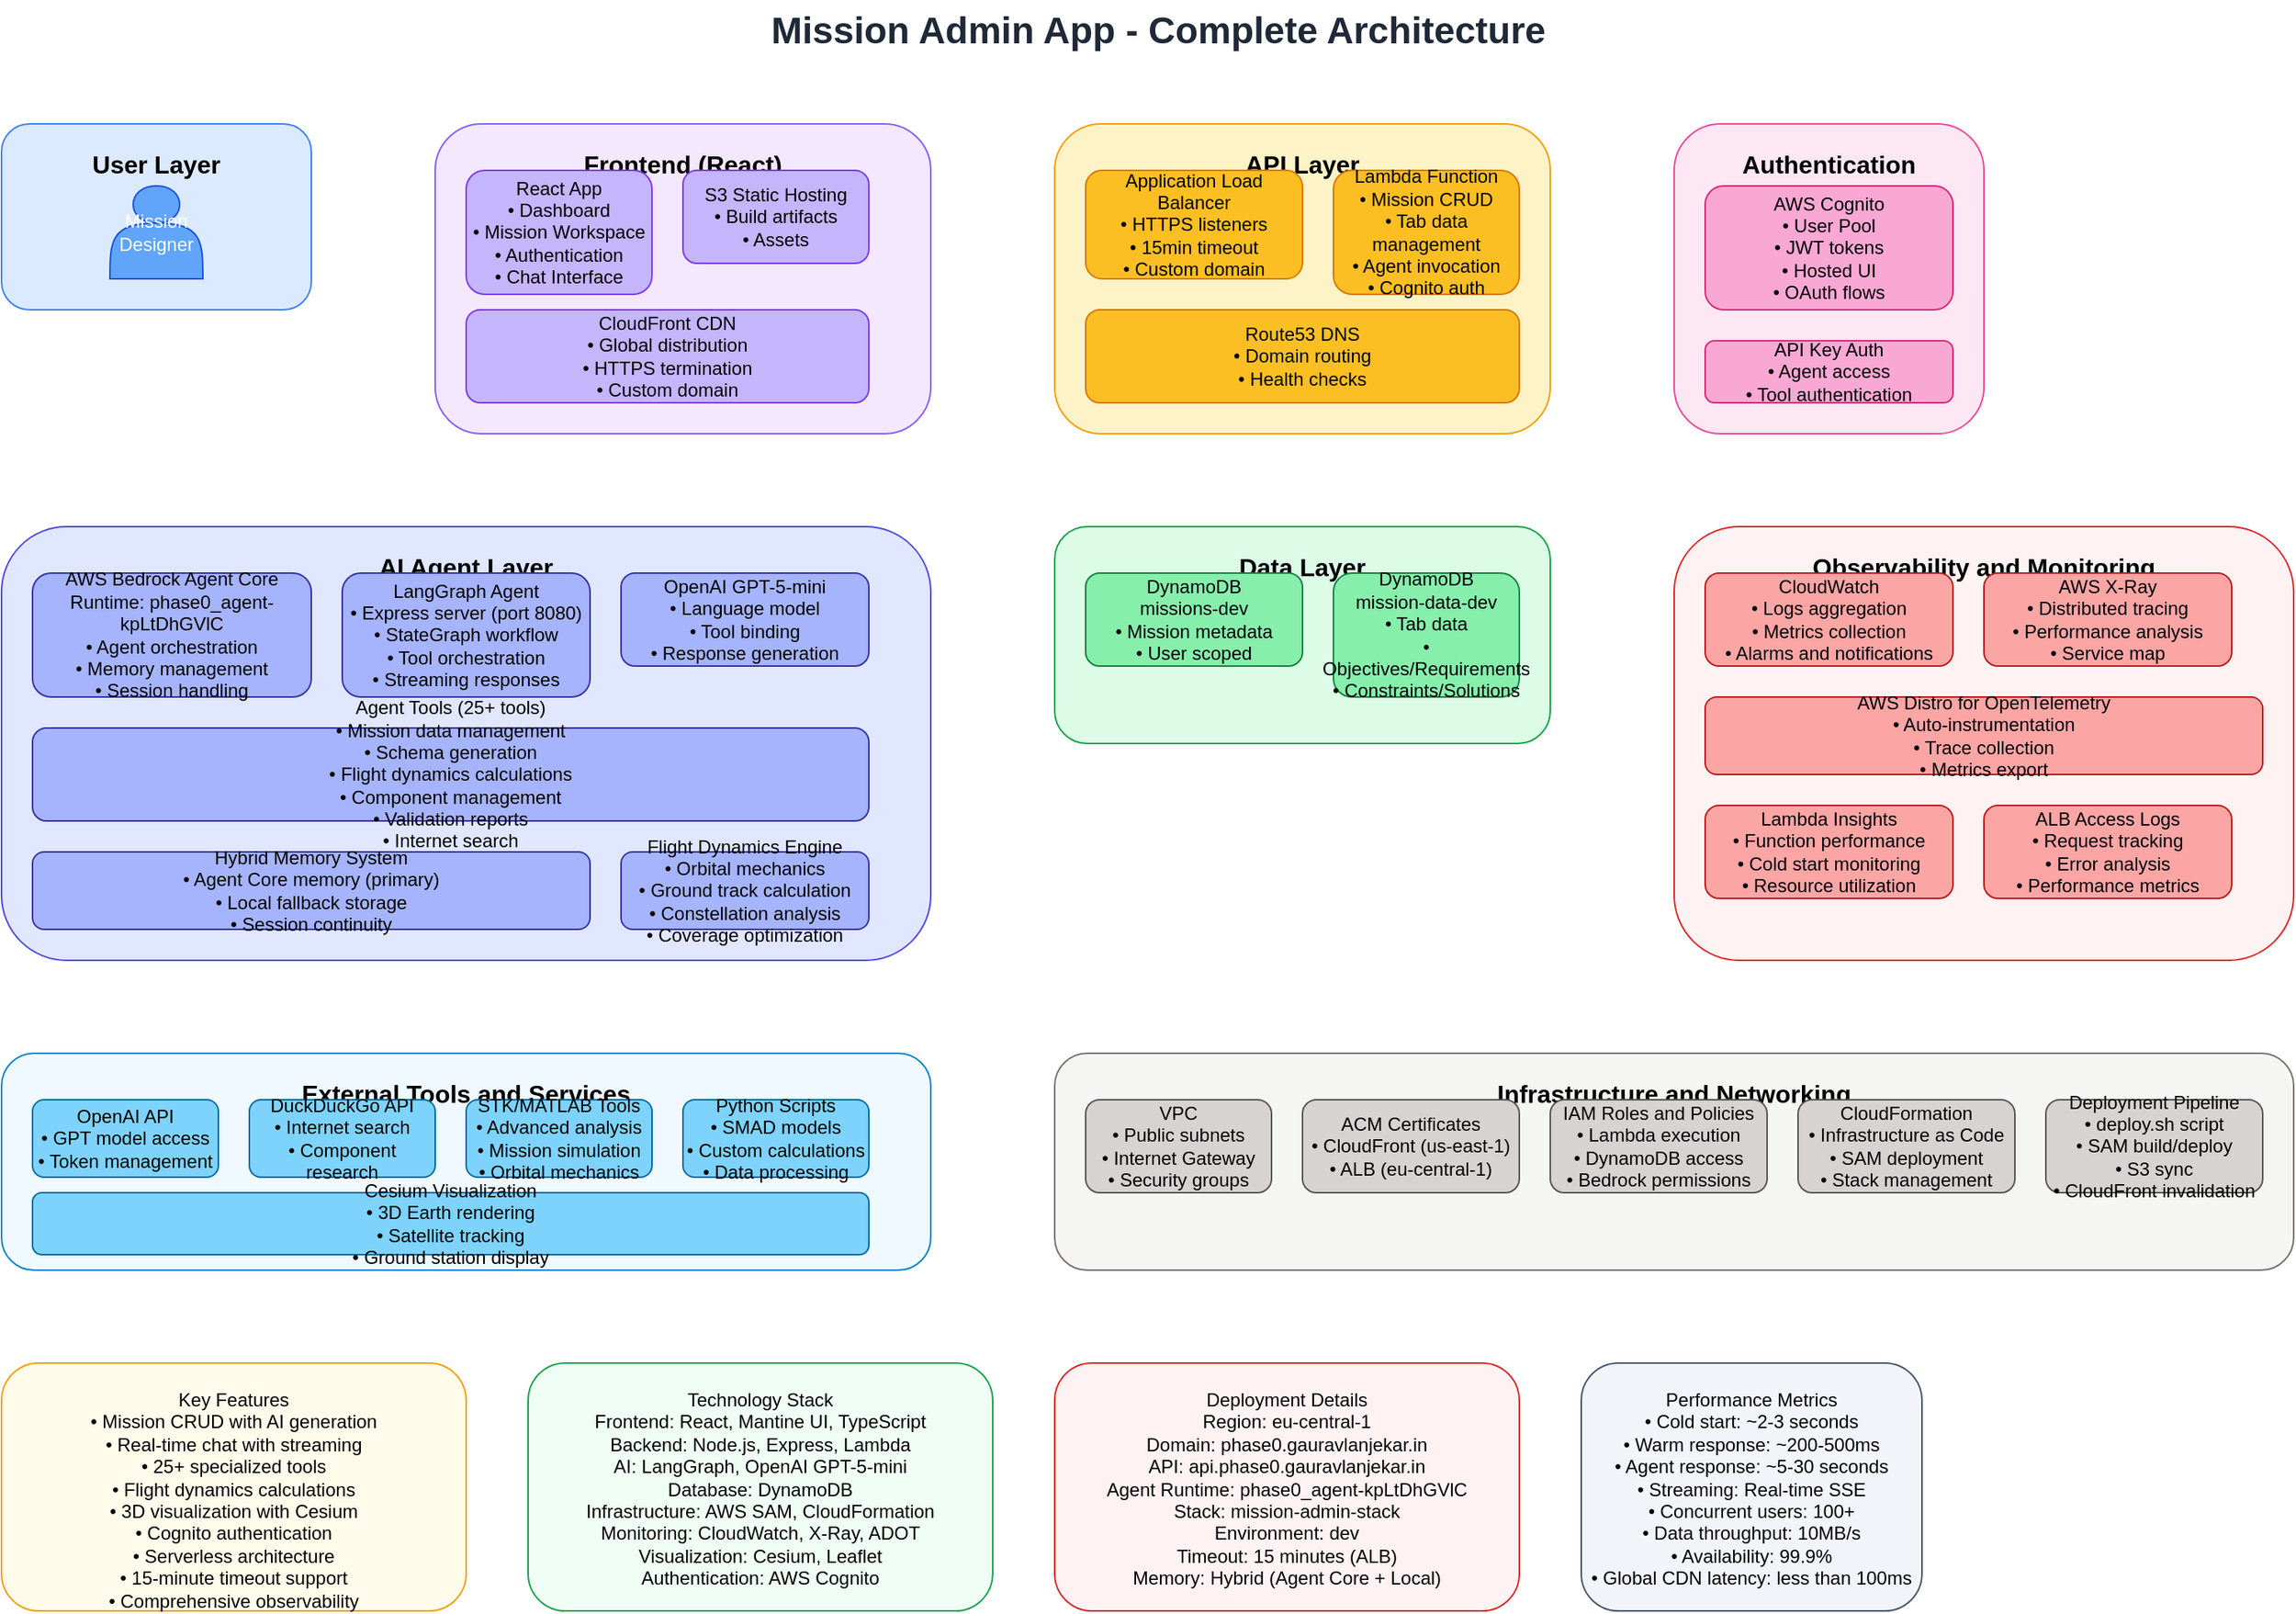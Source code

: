 <mxfile version="24.7.17">
  <diagram name="Mission Admin Architecture" id="mission-admin-arch">
    <mxGraphModel dx="2074" dy="1181" grid="1" gridSize="10" guides="1" tooltips="1" connect="1" arrows="1" fold="1" page="1" pageScale="1" pageWidth="1654" pageHeight="1169" math="0" shadow="0">
      <root>
        <mxCell id="0" />
        <mxCell id="1" parent="0" />
        
        <mxCell id="title" value="Mission Admin App - Complete Architecture" style="text;html=1;strokeColor=none;fillColor=none;align=center;verticalAlign=middle;whiteSpace=wrap;rounded=0;fontSize=24;fontStyle=1;fontColor=#1f2937;" vertex="1" parent="1">
          <mxGeometry x="527" y="20" width="600" height="40" as="geometry" />
        </mxCell>
        
        <mxCell id="user-layer" value="User Layer" style="rounded=1;whiteSpace=wrap;html=1;fillColor=#dbeafe;strokeColor=#3b82f6;fontSize=16;fontStyle=1;verticalAlign=top;spacingTop=10;" vertex="1" parent="1">
          <mxGeometry x="80" y="100" width="200" height="120" as="geometry" />
        </mxCell>
        
        <mxCell id="user" value="Mission Designer" style="shape=actor;whiteSpace=wrap;html=1;fillColor=#60a5fa;strokeColor=#1d4ed8;fontColor=white;" vertex="1" parent="1">
          <mxGeometry x="150" y="140" width="60" height="60" as="geometry" />
        </mxCell>
        
        <mxCell id="ui-layer" value="Frontend (React)" style="rounded=1;whiteSpace=wrap;html=1;fillColor=#f3e8ff;strokeColor=#8b5cf6;fontSize=16;fontStyle=1;verticalAlign=top;spacingTop=10;" vertex="1" parent="1">
          <mxGeometry x="360" y="100" width="320" height="200" as="geometry" />
        </mxCell>
        
        <mxCell id="react-app" value="React App&#10;• Dashboard&#10;• Mission Workspace&#10;• Authentication&#10;• Chat Interface" style="rounded=1;whiteSpace=wrap;html=1;fillColor=#c4b5fd;strokeColor=#7c3aed;fontSize=12;" vertex="1" parent="1">
          <mxGeometry x="380" y="130" width="120" height="80" as="geometry" />
        </mxCell>
        
        <mxCell id="s3-hosting" value="S3 Static Hosting&#10;• Build artifacts&#10;• Assets" style="rounded=1;whiteSpace=wrap;html=1;fillColor=#c4b5fd;strokeColor=#7c3aed;fontSize=12;" vertex="1" parent="1">
          <mxGeometry x="520" y="130" width="120" height="60" as="geometry" />
        </mxCell>
        
        <mxCell id="cloudfront" value="CloudFront CDN&#10;• Global distribution&#10;• HTTPS termination&#10;• Custom domain" style="rounded=1;whiteSpace=wrap;html=1;fillColor=#c4b5fd;strokeColor=#7c3aed;fontSize=12;" vertex="1" parent="1">
          <mxGeometry x="380" y="220" width="260" height="60" as="geometry" />
        </mxCell>
        
        <mxCell id="api-layer" value="API Layer" style="rounded=1;whiteSpace=wrap;html=1;fillColor=#fef3c7;strokeColor=#f59e0b;fontSize=16;fontStyle=1;verticalAlign=top;spacingTop=10;" vertex="1" parent="1">
          <mxGeometry x="760" y="100" width="320" height="200" as="geometry" />
        </mxCell>
        
        <mxCell id="alb" value="Application Load Balancer&#10;• HTTPS listeners&#10;• 15min timeout&#10;• Custom domain" style="rounded=1;whiteSpace=wrap;html=1;fillColor=#fbbf24;strokeColor=#d97706;fontSize=12;" vertex="1" parent="1">
          <mxGeometry x="780" y="130" width="140" height="70" as="geometry" />
        </mxCell>
        
        <mxCell id="lambda-api" value="Lambda Function&#10;• Mission CRUD&#10;• Tab data management&#10;• Agent invocation&#10;• Cognito auth" style="rounded=1;whiteSpace=wrap;html=1;fillColor=#fbbf24;strokeColor=#d97706;fontSize=12;" vertex="1" parent="1">
          <mxGeometry x="940" y="130" width="120" height="80" as="geometry" />
        </mxCell>
        
        <mxCell id="route53" value="Route53 DNS&#10;• Domain routing&#10;• Health checks" style="rounded=1;whiteSpace=wrap;html=1;fillColor=#fbbf24;strokeColor=#d97706;fontSize=12;" vertex="1" parent="1">
          <mxGeometry x="780" y="220" width="280" height="60" as="geometry" />
        </mxCell>
        
        <mxCell id="auth-layer" value="Authentication" style="rounded=1;whiteSpace=wrap;html=1;fillColor=#fce7f3;strokeColor=#ec4899;fontSize=16;fontStyle=1;verticalAlign=top;spacingTop=10;" vertex="1" parent="1">
          <mxGeometry x="1160" y="100" width="200" height="200" as="geometry" />
        </mxCell>
        
        <mxCell id="cognito" value="AWS Cognito&#10;• User Pool&#10;• JWT tokens&#10;• Hosted UI&#10;• OAuth flows" style="rounded=1;whiteSpace=wrap;html=1;fillColor=#f9a8d4;strokeColor=#db2777;fontSize=12;" vertex="1" parent="1">
          <mxGeometry x="1180" y="140" width="160" height="80" as="geometry" />
        </mxCell>
        
        <mxCell id="api-key" value="API Key Auth&#10;• Agent access&#10;• Tool authentication" style="rounded=1;whiteSpace=wrap;html=1;fillColor=#f9a8d4;strokeColor=#db2777;fontSize=12;" vertex="1" parent="1">
          <mxGeometry x="1180" y="240" width="160" height="40" as="geometry" />
        </mxCell>
        
        <mxCell id="data-layer" value="Data Layer" style="rounded=1;whiteSpace=wrap;html=1;fillColor=#dcfce7;strokeColor=#16a34a;fontSize=16;fontStyle=1;verticalAlign=top;spacingTop=10;" vertex="1" parent="1">
          <mxGeometry x="760" y="360" width="320" height="140" as="geometry" />
        </mxCell>
        
        <mxCell id="dynamodb-missions" value="DynamoDB&#10;missions-dev&#10;• Mission metadata&#10;• User scoped" style="rounded=1;whiteSpace=wrap;html=1;fillColor=#86efac;strokeColor=#15803d;fontSize=12;" vertex="1" parent="1">
          <mxGeometry x="780" y="390" width="140" height="60" as="geometry" />
        </mxCell>
        
        <mxCell id="dynamodb-data" value="DynamoDB&#10;mission-data-dev&#10;• Tab data&#10;• Objectives/Requirements&#10;• Constraints/Solutions" style="rounded=1;whiteSpace=wrap;html=1;fillColor=#86efac;strokeColor=#15803d;fontSize=12;" vertex="1" parent="1">
          <mxGeometry x="940" y="390" width="120" height="80" as="geometry" />
        </mxCell>
        
        <mxCell id="agent-layer" value="AI Agent Layer" style="rounded=1;whiteSpace=wrap;html=1;fillColor=#e0e7ff;strokeColor=#4f46e5;fontSize=16;fontStyle=1;verticalAlign=top;spacingTop=10;" vertex="1" parent="1">
          <mxGeometry x="80" y="360" width="600" height="280" as="geometry" />
        </mxCell>
        
        <mxCell id="bedrock-agent-core" value="AWS Bedrock Agent Core&#10;Runtime: phase0_agent-kpLtDhGVlC&#10;• Agent orchestration&#10;• Memory management&#10;• Session handling" style="rounded=1;whiteSpace=wrap;html=1;fillColor=#a5b4fc;strokeColor=#3730a3;fontSize=12;" vertex="1" parent="1">
          <mxGeometry x="100" y="390" width="180" height="80" as="geometry" />
        </mxCell>
        
        <mxCell id="langgraph-agent" value="LangGraph Agent&#10;• Express server (port 8080)&#10;• StateGraph workflow&#10;• Tool orchestration&#10;• Streaming responses" style="rounded=1;whiteSpace=wrap;html=1;fillColor=#a5b4fc;strokeColor=#3730a3;fontSize=12;" vertex="1" parent="1">
          <mxGeometry x="300" y="390" width="160" height="80" as="geometry" />
        </mxCell>
        
        <mxCell id="openai-model" value="OpenAI GPT-5-mini&#10;• Language model&#10;• Tool binding&#10;• Response generation" style="rounded=1;whiteSpace=wrap;html=1;fillColor=#a5b4fc;strokeColor=#3730a3;fontSize=12;" vertex="1" parent="1">
          <mxGeometry x="480" y="390" width="160" height="60" as="geometry" />
        </mxCell>
        
        <mxCell id="agent-tools" value="Agent Tools (25+ tools)&#10;• Mission data management&#10;• Schema generation&#10;• Flight dynamics calculations&#10;• Component management&#10;• Validation reports&#10;• Internet search" style="rounded=1;whiteSpace=wrap;html=1;fillColor=#a5b4fc;strokeColor=#3730a3;fontSize=12;" vertex="1" parent="1">
          <mxGeometry x="100" y="490" width="540" height="60" as="geometry" />
        </mxCell>
        
        <mxCell id="memory-system" value="Hybrid Memory System&#10;• Agent Core memory (primary)&#10;• Local fallback storage&#10;• Session continuity" style="rounded=1;whiteSpace=wrap;html=1;fillColor=#a5b4fc;strokeColor=#3730a3;fontSize=12;" vertex="1" parent="1">
          <mxGeometry x="100" y="570" width="360" height="50" as="geometry" />
        </mxCell>
        
        <mxCell id="flight-dynamics" value="Flight Dynamics Engine&#10;• Orbital mechanics&#10;• Ground track calculation&#10;• Constellation analysis&#10;• Coverage optimization" style="rounded=1;whiteSpace=wrap;html=1;fillColor=#a5b4fc;strokeColor=#3730a3;fontSize=12;" vertex="1" parent="1">
          <mxGeometry x="480" y="570" width="160" height="50" as="geometry" />
        </mxCell>
        
        <mxCell id="observability-layer" value="Observability and Monitoring" style="rounded=1;whiteSpace=wrap;html=1;fillColor=#fef2f2;strokeColor=#dc2626;fontSize=16;fontStyle=1;verticalAlign=top;spacingTop=10;" vertex="1" parent="1">
          <mxGeometry x="1160" y="360" width="400" height="280" as="geometry" />
        </mxCell>
        
        <mxCell id="cloudwatch" value="CloudWatch&#10;• Logs aggregation&#10;• Metrics collection&#10;• Alarms and notifications" style="rounded=1;whiteSpace=wrap;html=1;fillColor=#fca5a5;strokeColor=#b91c1c;fontSize=12;" vertex="1" parent="1">
          <mxGeometry x="1180" y="390" width="160" height="60" as="geometry" />
        </mxCell>
        
        <mxCell id="xray" value="AWS X-Ray&#10;• Distributed tracing&#10;• Performance analysis&#10;• Service map" style="rounded=1;whiteSpace=wrap;html=1;fillColor=#fca5a5;strokeColor=#b91c1c;fontSize=12;" vertex="1" parent="1">
          <mxGeometry x="1360" y="390" width="160" height="60" as="geometry" />
        </mxCell>
        
        <mxCell id="adot" value="AWS Distro for OpenTelemetry&#10;• Auto-instrumentation&#10;• Trace collection&#10;• Metrics export" style="rounded=1;whiteSpace=wrap;html=1;fillColor=#fca5a5;strokeColor=#b91c1c;fontSize=12;" vertex="1" parent="1">
          <mxGeometry x="1180" y="470" width="360" height="50" as="geometry" />
        </mxCell>
        
        <mxCell id="lambda-insights" value="Lambda Insights&#10;• Function performance&#10;• Cold start monitoring&#10;• Resource utilization" style="rounded=1;whiteSpace=wrap;html=1;fillColor=#fca5a5;strokeColor=#b91c1c;fontSize=12;" vertex="1" parent="1">
          <mxGeometry x="1180" y="540" width="160" height="60" as="geometry" />
        </mxCell>
        
        <mxCell id="alb-logs" value="ALB Access Logs&#10;• Request tracking&#10;• Error analysis&#10;• Performance metrics" style="rounded=1;whiteSpace=wrap;html=1;fillColor=#fca5a5;strokeColor=#b91c1c;fontSize=12;" vertex="1" parent="1">
          <mxGeometry x="1360" y="540" width="160" height="60" as="geometry" />
        </mxCell>
        
        <mxCell id="external-layer" value="External Tools and Services" style="rounded=1;whiteSpace=wrap;html=1;fillColor=#f0f9ff;strokeColor=#0284c7;fontSize=16;fontStyle=1;verticalAlign=top;spacingTop=10;" vertex="1" parent="1">
          <mxGeometry x="80" y="700" width="600" height="140" as="geometry" />
        </mxCell>
        
        <mxCell id="openai-api" value="OpenAI API&#10;• GPT model access&#10;• Token management" style="rounded=1;whiteSpace=wrap;html=1;fillColor=#7dd3fc;strokeColor=#0369a1;fontSize=12;" vertex="1" parent="1">
          <mxGeometry x="100" y="730" width="120" height="50" as="geometry" />
        </mxCell>
        
        <mxCell id="internet-search" value="DuckDuckGo API&#10;• Internet search&#10;• Component research" style="rounded=1;whiteSpace=wrap;html=1;fillColor=#7dd3fc;strokeColor=#0369a1;fontSize=12;" vertex="1" parent="1">
          <mxGeometry x="240" y="730" width="120" height="50" as="geometry" />
        </mxCell>
        
        <mxCell id="stk-tools" value="STK/MATLAB Tools&#10;• Advanced analysis&#10;• Mission simulation&#10;• Orbital mechanics" style="rounded=1;whiteSpace=wrap;html=1;fillColor=#7dd3fc;strokeColor=#0369a1;fontSize=12;" vertex="1" parent="1">
          <mxGeometry x="380" y="730" width="120" height="50" as="geometry" />
        </mxCell>
        
        <mxCell id="python-scripts" value="Python Scripts&#10;• SMAD models&#10;• Custom calculations&#10;• Data processing" style="rounded=1;whiteSpace=wrap;html=1;fillColor=#7dd3fc;strokeColor=#0369a1;fontSize=12;" vertex="1" parent="1">
          <mxGeometry x="520" y="730" width="120" height="50" as="geometry" />
        </mxCell>
        
        <mxCell id="cesium-viz" value="Cesium Visualization&#10;• 3D Earth rendering&#10;• Satellite tracking&#10;• Ground station display" style="rounded=1;whiteSpace=wrap;html=1;fillColor=#7dd3fc;strokeColor=#0369a1;fontSize=12;" vertex="1" parent="1">
          <mxGeometry x="100" y="790" width="540" height="40" as="geometry" />
        </mxCell>
        
        <mxCell id="infra-layer" value="Infrastructure and Networking" style="rounded=1;whiteSpace=wrap;html=1;fillColor=#f5f5f4;strokeColor=#78716c;fontSize=16;fontStyle=1;verticalAlign=top;spacingTop=10;" vertex="1" parent="1">
          <mxGeometry x="760" y="700" width="800" height="140" as="geometry" />
        </mxCell>
        
        <mxCell id="vpc" value="VPC&#10;• Public subnets&#10;• Internet Gateway&#10;• Security groups" style="rounded=1;whiteSpace=wrap;html=1;fillColor=#d6d3d1;strokeColor=#57534e;fontSize=12;" vertex="1" parent="1">
          <mxGeometry x="780" y="730" width="120" height="60" as="geometry" />
        </mxCell>
        
        <mxCell id="acm" value="ACM Certificates&#10;• CloudFront (us-east-1)&#10;• ALB (eu-central-1)" style="rounded=1;whiteSpace=wrap;html=1;fillColor=#d6d3d1;strokeColor=#57534e;fontSize=12;" vertex="1" parent="1">
          <mxGeometry x="920" y="730" width="140" height="60" as="geometry" />
        </mxCell>
        
        <mxCell id="iam" value="IAM Roles and Policies&#10;• Lambda execution&#10;• DynamoDB access&#10;• Bedrock permissions" style="rounded=1;whiteSpace=wrap;html=1;fillColor=#d6d3d1;strokeColor=#57534e;fontSize=12;" vertex="1" parent="1">
          <mxGeometry x="1080" y="730" width="140" height="60" as="geometry" />
        </mxCell>
        
        <mxCell id="cloudformation" value="CloudFormation&#10;• Infrastructure as Code&#10;• SAM deployment&#10;• Stack management" style="rounded=1;whiteSpace=wrap;html=1;fillColor=#d6d3d1;strokeColor=#57534e;fontSize=12;" vertex="1" parent="1">
          <mxGeometry x="1240" y="730" width="140" height="60" as="geometry" />
        </mxCell>
        
        <mxCell id="deployment" value="Deployment Pipeline&#10;• deploy.sh script&#10;• SAM build/deploy&#10;• S3 sync&#10;• CloudFront invalidation" style="rounded=1;whiteSpace=wrap;html=1;fillColor=#d6d3d1;strokeColor=#57534e;fontSize=12;" vertex="1" parent="1">
          <mxGeometry x="1400" y="730" width="140" height="60" as="geometry" />
        </mxCell>
        
        <mxCell id="features-box" value="Key Features&#10;• Mission CRUD with AI generation&#10;• Real-time chat with streaming&#10;• 25+ specialized tools&#10;• Flight dynamics calculations&#10;• 3D visualization with Cesium&#10;• Cognito authentication&#10;• Serverless architecture&#10;• 15-minute timeout support&#10;• Comprehensive observability" style="rounded=1;whiteSpace=wrap;html=1;fillColor=#fffbeb;strokeColor=#f59e0b;fontSize=12;verticalAlign=top;spacingTop=10;" vertex="1" parent="1">
          <mxGeometry x="80" y="900" width="300" height="160" as="geometry" />
        </mxCell>
        
        <mxCell id="tech-stack" value="Technology Stack&#10;Frontend: React, Mantine UI, TypeScript&#10;Backend: Node.js, Express, Lambda&#10;AI: LangGraph, OpenAI GPT-5-mini&#10;Database: DynamoDB&#10;Infrastructure: AWS SAM, CloudFormation&#10;Monitoring: CloudWatch, X-Ray, ADOT&#10;Visualization: Cesium, Leaflet&#10;Authentication: AWS Cognito" style="rounded=1;whiteSpace=wrap;html=1;fillColor=#f0fdf4;strokeColor=#16a34a;fontSize=12;verticalAlign=top;spacingTop=10;" vertex="1" parent="1">
          <mxGeometry x="420" y="900" width="300" height="160" as="geometry" />
        </mxCell>
        
        <mxCell id="deployment-info" value="Deployment Details&#10;Region: eu-central-1&#10;Domain: phase0.gauravlanjekar.in&#10;API: api.phase0.gauravlanjekar.in&#10;Agent Runtime: phase0_agent-kpLtDhGVlC&#10;Stack: mission-admin-stack&#10;Environment: dev&#10;Timeout: 15 minutes (ALB)&#10;Memory: Hybrid (Agent Core + Local)" style="rounded=1;whiteSpace=wrap;html=1;fillColor=#fef2f2;strokeColor=#dc2626;fontSize=12;verticalAlign=top;spacingTop=10;" vertex="1" parent="1">
          <mxGeometry x="760" y="900" width="300" height="160" as="geometry" />
        </mxCell>
        
        <mxCell id="performance" value="Performance Metrics&#10;• Cold start: ~2-3 seconds&#10;• Warm response: ~200-500ms&#10;• Agent response: ~5-30 seconds&#10;• Streaming: Real-time SSE&#10;• Concurrent users: 100+&#10;• Data throughput: 10MB/s&#10;• Availability: 99.9%&#10;• Global CDN latency: less than 100ms" style="rounded=1;whiteSpace=wrap;html=1;fillColor=#f1f5f9;strokeColor=#475569;fontSize=12;verticalAlign=top;spacingTop=10;" vertex="1" parent="1">
          <mxGeometry x="1100" y="900" width="220" height="160" as="geometry" />
        </mxCell>
        
      </root>
    </mxGraphModel>
  </diagram>
</mxfile>